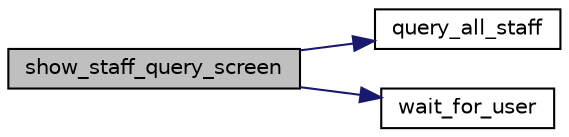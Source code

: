 digraph "show_staff_query_screen"
{
 // LATEX_PDF_SIZE
  edge [fontname="Helvetica",fontsize="10",labelfontname="Helvetica",labelfontsize="10"];
  node [fontname="Helvetica",fontsize="10",shape=record];
  rankdir="LR";
  Node1 [label="show_staff_query_screen",height=0.2,width=0.4,color="black", fillcolor="grey75", style="filled", fontcolor="black",tooltip=" "];
  Node1 -> Node2 [color="midnightblue",fontsize="10",style="solid",fontname="Helvetica"];
  Node2 [label="query_all_staff",height=0.2,width=0.4,color="black", fillcolor="white", style="filled",URL="$user_8c.html#a1b0bbade4033d5de2645b9eb45c37fb0",tooltip="查询所有服务人员"];
  Node1 -> Node3 [color="midnightblue",fontsize="10",style="solid",fontname="Helvetica"];
  Node3 [label="wait_for_user",height=0.2,width=0.4,color="black", fillcolor="white", style="filled",URL="$ui__staff_8c.html#a887158dd13b9aa6e713da37dde21965f",tooltip=" "];
}

